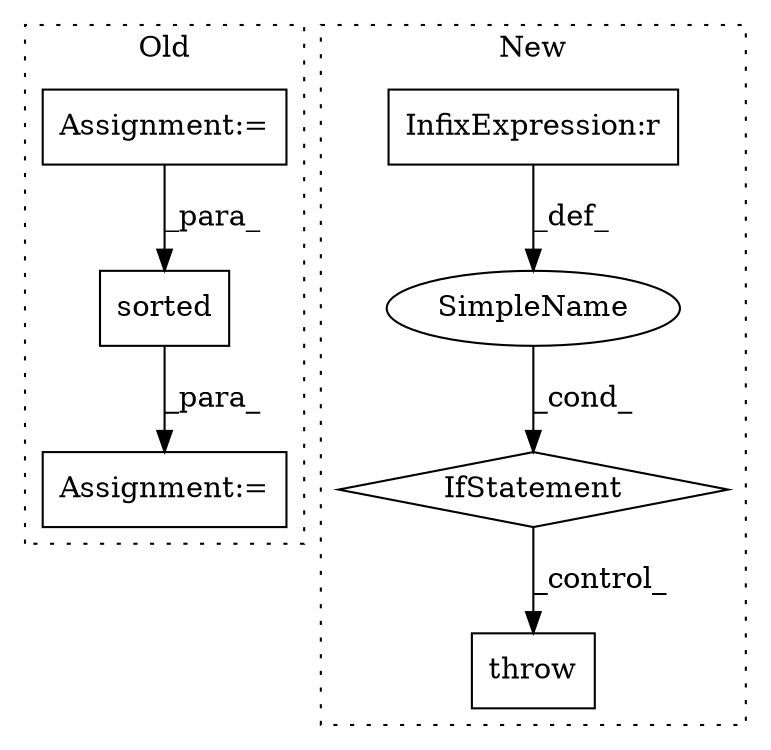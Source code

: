 digraph G {
subgraph cluster0 {
1 [label="sorted" a="32" s="3040,3223" l="27,-12" shape="box"];
3 [label="Assignment:=" a="7" s="3039" l="1" shape="box"];
6 [label="Assignment:=" a="7" s="3178" l="30" shape="box"];
label = "Old";
style="dotted";
}
subgraph cluster1 {
2 [label="throw" a="53" s="3282" l="6" shape="box"];
4 [label="IfStatement" a="25" s="3248,3270" l="4,2" shape="diamond"];
5 [label="SimpleName" a="42" s="" l="" shape="ellipse"];
7 [label="InfixExpression:r" a="27" s="3266" l="3" shape="box"];
label = "New";
style="dotted";
}
1 -> 3 [label="_para_"];
4 -> 2 [label="_control_"];
5 -> 4 [label="_cond_"];
6 -> 1 [label="_para_"];
7 -> 5 [label="_def_"];
}